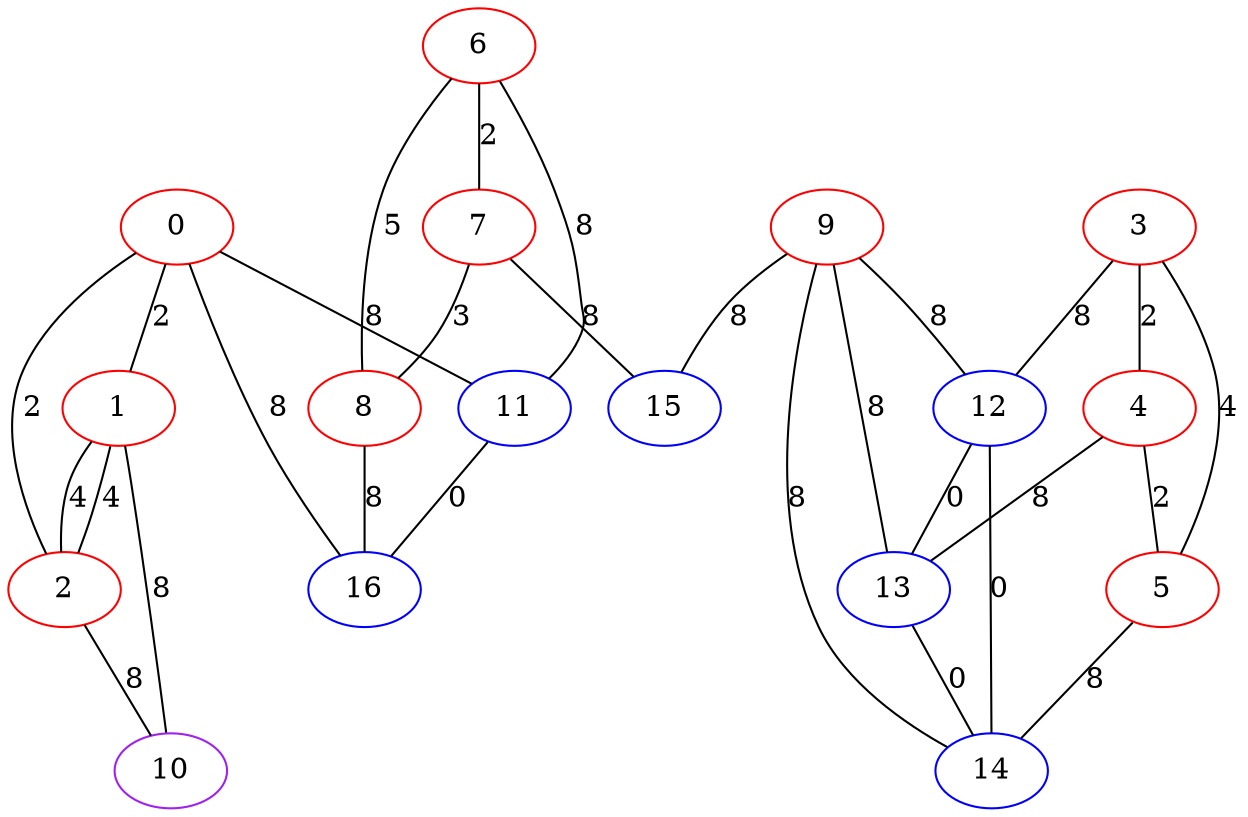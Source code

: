 graph "" {
0 [color=red, weight=1];
1 [color=red, weight=1];
2 [color=red, weight=1];
3 [color=red, weight=1];
4 [color=red, weight=1];
5 [color=red, weight=1];
6 [color=red, weight=1];
7 [color=red, weight=1];
8 [color=red, weight=1];
9 [color=red, weight=1];
10 [color=purple, weight=4];
11 [color=blue, weight=3];
12 [color=blue, weight=3];
13 [color=blue, weight=3];
14 [color=blue, weight=3];
15 [color=blue, weight=3];
16 [color=blue, weight=3];
0 -- 16  [key=0, label=8];
0 -- 1  [key=0, label=2];
0 -- 2  [key=0, label=2];
0 -- 11  [key=0, label=8];
1 -- 2  [key=0, label=4];
1 -- 2  [key=1, label=4];
1 -- 10  [key=0, label=8];
2 -- 10  [key=0, label=8];
3 -- 12  [key=0, label=8];
3 -- 4  [key=0, label=2];
3 -- 5  [key=0, label=4];
4 -- 5  [key=0, label=2];
4 -- 13  [key=0, label=8];
5 -- 14  [key=0, label=8];
6 -- 8  [key=0, label=5];
6 -- 11  [key=0, label=8];
6 -- 7  [key=0, label=2];
7 -- 8  [key=0, label=3];
7 -- 15  [key=0, label=8];
8 -- 16  [key=0, label=8];
9 -- 12  [key=0, label=8];
9 -- 13  [key=0, label=8];
9 -- 14  [key=0, label=8];
9 -- 15  [key=0, label=8];
11 -- 16  [key=0, label=0];
12 -- 13  [key=0, label=0];
12 -- 14  [key=0, label=0];
13 -- 14  [key=0, label=0];
}
